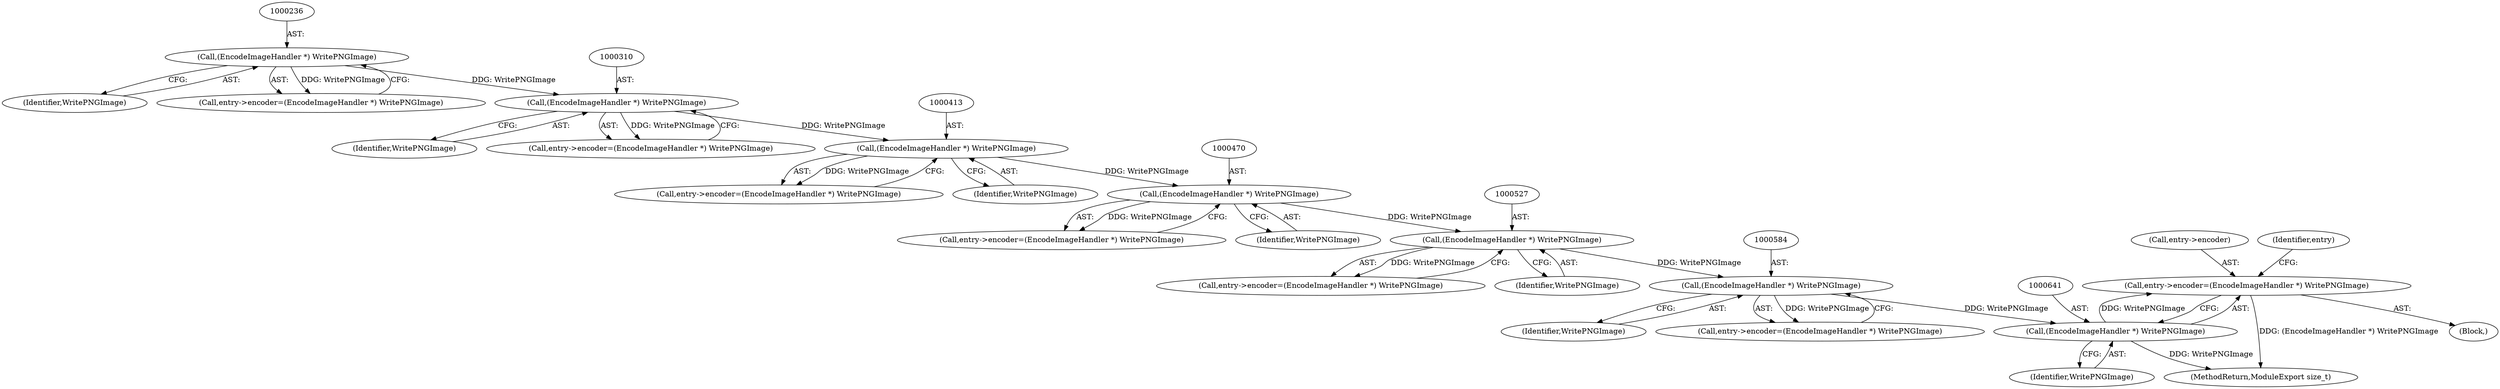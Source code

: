 digraph "0_ImageMagick_aa84944b405acebbeefe871d0f64969b9e9f31ac_1@pointer" {
"1000636" [label="(Call,entry->encoder=(EncodeImageHandler *) WritePNGImage)"];
"1000640" [label="(Call,(EncodeImageHandler *) WritePNGImage)"];
"1000583" [label="(Call,(EncodeImageHandler *) WritePNGImage)"];
"1000526" [label="(Call,(EncodeImageHandler *) WritePNGImage)"];
"1000469" [label="(Call,(EncodeImageHandler *) WritePNGImage)"];
"1000412" [label="(Call,(EncodeImageHandler *) WritePNGImage)"];
"1000309" [label="(Call,(EncodeImageHandler *) WritePNGImage)"];
"1000235" [label="(Call,(EncodeImageHandler *) WritePNGImage)"];
"1000465" [label="(Call,entry->encoder=(EncodeImageHandler *) WritePNGImage)"];
"1000526" [label="(Call,(EncodeImageHandler *) WritePNGImage)"];
"1000640" [label="(Call,(EncodeImageHandler *) WritePNGImage)"];
"1000237" [label="(Identifier,WritePNGImage)"];
"1000637" [label="(Call,entry->encoder)"];
"1000750" [label="(MethodReturn,ModuleExport size_t)"];
"1000583" [label="(Call,(EncodeImageHandler *) WritePNGImage)"];
"1000235" [label="(Call,(EncodeImageHandler *) WritePNGImage)"];
"1000412" [label="(Call,(EncodeImageHandler *) WritePNGImage)"];
"1000408" [label="(Call,entry->encoder=(EncodeImageHandler *) WritePNGImage)"];
"1000528" [label="(Identifier,WritePNGImage)"];
"1000636" [label="(Call,entry->encoder=(EncodeImageHandler *) WritePNGImage)"];
"1000311" [label="(Identifier,WritePNGImage)"];
"1000469" [label="(Call,(EncodeImageHandler *) WritePNGImage)"];
"1000471" [label="(Identifier,WritePNGImage)"];
"1000645" [label="(Identifier,entry)"];
"1000522" [label="(Call,entry->encoder=(EncodeImageHandler *) WritePNGImage)"];
"1000309" [label="(Call,(EncodeImageHandler *) WritePNGImage)"];
"1000305" [label="(Call,entry->encoder=(EncodeImageHandler *) WritePNGImage)"];
"1000642" [label="(Identifier,WritePNGImage)"];
"1000414" [label="(Identifier,WritePNGImage)"];
"1000102" [label="(Block,)"];
"1000231" [label="(Call,entry->encoder=(EncodeImageHandler *) WritePNGImage)"];
"1000585" [label="(Identifier,WritePNGImage)"];
"1000579" [label="(Call,entry->encoder=(EncodeImageHandler *) WritePNGImage)"];
"1000636" -> "1000102"  [label="AST: "];
"1000636" -> "1000640"  [label="CFG: "];
"1000637" -> "1000636"  [label="AST: "];
"1000640" -> "1000636"  [label="AST: "];
"1000645" -> "1000636"  [label="CFG: "];
"1000636" -> "1000750"  [label="DDG: (EncodeImageHandler *) WritePNGImage"];
"1000640" -> "1000636"  [label="DDG: WritePNGImage"];
"1000640" -> "1000642"  [label="CFG: "];
"1000641" -> "1000640"  [label="AST: "];
"1000642" -> "1000640"  [label="AST: "];
"1000640" -> "1000750"  [label="DDG: WritePNGImage"];
"1000583" -> "1000640"  [label="DDG: WritePNGImage"];
"1000583" -> "1000579"  [label="AST: "];
"1000583" -> "1000585"  [label="CFG: "];
"1000584" -> "1000583"  [label="AST: "];
"1000585" -> "1000583"  [label="AST: "];
"1000579" -> "1000583"  [label="CFG: "];
"1000583" -> "1000579"  [label="DDG: WritePNGImage"];
"1000526" -> "1000583"  [label="DDG: WritePNGImage"];
"1000526" -> "1000522"  [label="AST: "];
"1000526" -> "1000528"  [label="CFG: "];
"1000527" -> "1000526"  [label="AST: "];
"1000528" -> "1000526"  [label="AST: "];
"1000522" -> "1000526"  [label="CFG: "];
"1000526" -> "1000522"  [label="DDG: WritePNGImage"];
"1000469" -> "1000526"  [label="DDG: WritePNGImage"];
"1000469" -> "1000465"  [label="AST: "];
"1000469" -> "1000471"  [label="CFG: "];
"1000470" -> "1000469"  [label="AST: "];
"1000471" -> "1000469"  [label="AST: "];
"1000465" -> "1000469"  [label="CFG: "];
"1000469" -> "1000465"  [label="DDG: WritePNGImage"];
"1000412" -> "1000469"  [label="DDG: WritePNGImage"];
"1000412" -> "1000408"  [label="AST: "];
"1000412" -> "1000414"  [label="CFG: "];
"1000413" -> "1000412"  [label="AST: "];
"1000414" -> "1000412"  [label="AST: "];
"1000408" -> "1000412"  [label="CFG: "];
"1000412" -> "1000408"  [label="DDG: WritePNGImage"];
"1000309" -> "1000412"  [label="DDG: WritePNGImage"];
"1000309" -> "1000305"  [label="AST: "];
"1000309" -> "1000311"  [label="CFG: "];
"1000310" -> "1000309"  [label="AST: "];
"1000311" -> "1000309"  [label="AST: "];
"1000305" -> "1000309"  [label="CFG: "];
"1000309" -> "1000305"  [label="DDG: WritePNGImage"];
"1000235" -> "1000309"  [label="DDG: WritePNGImage"];
"1000235" -> "1000231"  [label="AST: "];
"1000235" -> "1000237"  [label="CFG: "];
"1000236" -> "1000235"  [label="AST: "];
"1000237" -> "1000235"  [label="AST: "];
"1000231" -> "1000235"  [label="CFG: "];
"1000235" -> "1000231"  [label="DDG: WritePNGImage"];
}
